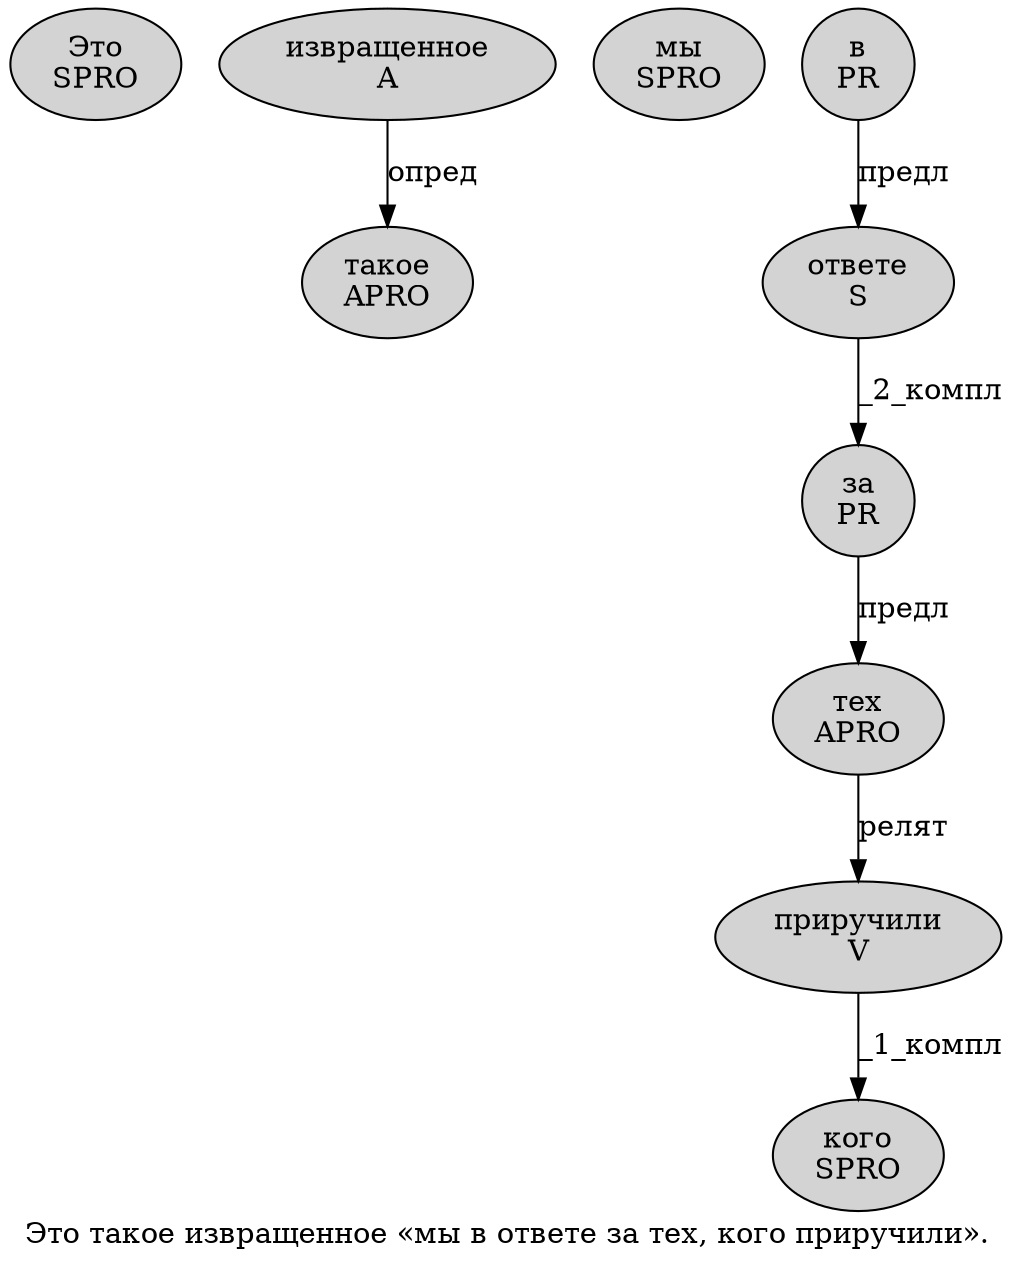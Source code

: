 digraph SENTENCE_1746 {
	graph [label="Это такое извращенное «мы в ответе за тех, кого приручили»."]
	node [style=filled]
		0 [label="Это
SPRO" color="" fillcolor=lightgray penwidth=1 shape=ellipse]
		1 [label="такое
APRO" color="" fillcolor=lightgray penwidth=1 shape=ellipse]
		2 [label="извращенное
A" color="" fillcolor=lightgray penwidth=1 shape=ellipse]
		4 [label="мы
SPRO" color="" fillcolor=lightgray penwidth=1 shape=ellipse]
		5 [label="в
PR" color="" fillcolor=lightgray penwidth=1 shape=ellipse]
		6 [label="ответе
S" color="" fillcolor=lightgray penwidth=1 shape=ellipse]
		7 [label="за
PR" color="" fillcolor=lightgray penwidth=1 shape=ellipse]
		8 [label="тех
APRO" color="" fillcolor=lightgray penwidth=1 shape=ellipse]
		10 [label="кого
SPRO" color="" fillcolor=lightgray penwidth=1 shape=ellipse]
		11 [label="приручили
V" color="" fillcolor=lightgray penwidth=1 shape=ellipse]
			8 -> 11 [label="релят"]
			7 -> 8 [label="предл"]
			11 -> 10 [label="_1_компл"]
			2 -> 1 [label="опред"]
			6 -> 7 [label="_2_компл"]
			5 -> 6 [label="предл"]
}